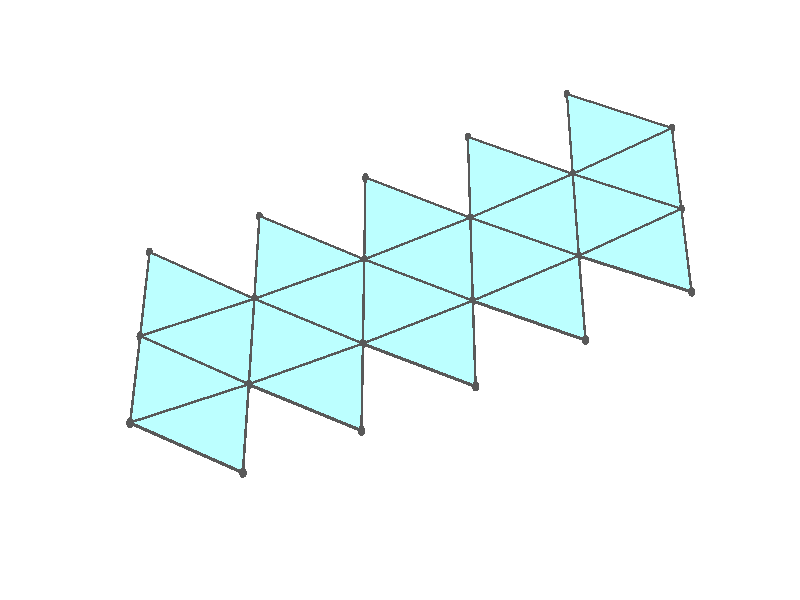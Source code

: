#version 3.7;
global_settings{assumed_gamma 1.0}
camera{perspective location <18.750000000000000000000000, 10.825317547305481014063844, 12.499999999999996447286321> right <0.133333333333333331482962, -0.230940107675850353485814, -0.000000000000000000000000> up <-0.064951905283832905846353, -0.037499999999999998612221, 0.129903810567665811692706> direction <0.750000000000000111022302, 0.433012701892219298294151, 0.499999999999999944488849> sky <-0.433012701892219298294151, -0.249999999999999944488849, 0.866025403784438707610605> look_at <18.000000000000000000000000, 10.392304845413262270881205, 11.999999999999996447286321>}
light_source{<18.750000000000000000000000, 10.825317547305481014063844, 12.499999999999996447286321> rgb<1.0,1.0,1.0>}
background{rgb<1,1,1>}
union{union{object{union{sphere{<-0.303530999103342913336689, 0.525731112119133481286326, -0.007645686096687143162853>,0.029999999999999998889777}sphere{<-0.303530999103343301914748, -0.525731112119133370264024, -0.007645686096687143162853>,0.029999999999999998889777}sphere{<0.607061998206686048717984, -0.000000000000000148687307, -0.007645686096687143162853>,0.029999999999999998889777}} pigment{rgb<0.1,0.1,0.1>}}object{union{cylinder{<-0.303530999103342913336689, 0.525731112119133481286326, -0.007645686096687143162853>,<-0.303530999103343301914748, -0.525731112119133370264024, -0.007645686096687143162853>,0.010000000000000000208167}cylinder{<-0.303530999103343301914748, -0.525731112119133370264024, -0.007645686096687143162853>,<0.607061998206686048717984, -0.000000000000000148687307, -0.007645686096687143162853>,0.010000000000000000208167}cylinder{<0.607061998206686048717984, -0.000000000000000148687307, -0.007645686096687143162853>,<-0.303530999103342913336689, 0.525731112119133481286326, -0.007645686096687143162853>,0.010000000000000000208167}} pigment{rgb<0.1,0.1,0.1>}}object{polygon{3.000000000000000000000000,<-0.303530999103342913336689, 0.525731112119133481286326, -0.007645686096687143162853>,<-0.303530999103343301914748, -0.525731112119133370264024, -0.007645686096687143162853>,<0.607061998206686048717984, -0.000000000000000148687307, -0.007645686096687143162853>} pigment{rgbft<0.5,1.0,1.0,0.1,0.1>}}}union{object{union{sphere{<-0.303530999103343024358992, 0.525731112119133481286326, -0.007645686096685960081443>,0.029999999999999998889777}sphere{<-0.303530999103343412937051, -0.525731112119133370264024, -0.007645686096685960081443>,0.029999999999999998889777}sphere{<-1.214025632423731071440898, 0.000000000000000521752027, 0.005738238769926141610855>,0.029999999999999998889777}} pigment{rgb<0.1,0.1,0.1>}}object{union{cylinder{<-0.303530999103343024358992, 0.525731112119133481286326, -0.007645686096685960081443>,<-0.303530999103343412937051, -0.525731112119133370264024, -0.007645686096685960081443>,0.010000000000000000208167}cylinder{<-0.303530999103343412937051, -0.525731112119133370264024, -0.007645686096685960081443>,<-1.214025632423731071440898, 0.000000000000000521752027, 0.005738238769926141610855>,0.010000000000000000208167}cylinder{<-1.214025632423731071440898, 0.000000000000000521752027, 0.005738238769926141610855>,<-0.303530999103343024358992, 0.525731112119133481286326, -0.007645686096685960081443>,0.010000000000000000208167}} pigment{rgb<0.1,0.1,0.1>}}object{polygon{3.000000000000000000000000,<-0.303530999103343024358992, 0.525731112119133481286326, -0.007645686096685960081443>,<-0.303530999103343412937051, -0.525731112119133370264024, -0.007645686096685960081443>,<-1.214025632423731071440898, 0.000000000000000521752027, 0.005738238769926141610855>} pigment{rgbft<0.5,1.0,1.0,0.1,0.1>}}}union{object{union{sphere{<-0.303530999103342968847841, 0.525731112119133370264024, -0.007645686096683989435574>,0.029999999999999998889777}sphere{<-1.213779738387825490875116, 1.051377038524420992615660, 0.019119995000962904108111>,0.029999999999999998889777}sphere{<-1.214025632423731071440898, 0.000000000000000666133815, 0.005738238769928113991448>,0.029999999999999998889777}} pigment{rgb<0.1,0.1,0.1>}}object{union{cylinder{<-0.303530999103342968847841, 0.525731112119133370264024, -0.007645686096683989435574>,<-1.213779738387825490875116, 1.051377038524420992615660, 0.019119995000962904108111>,0.010000000000000000208167}cylinder{<-1.213779738387825490875116, 1.051377038524420992615660, 0.019119995000962904108111>,<-1.214025632423731071440898, 0.000000000000000666133815, 0.005738238769928113991448>,0.010000000000000000208167}cylinder{<-1.214025632423731071440898, 0.000000000000000666133815, 0.005738238769928113991448>,<-0.303530999103342968847841, 0.525731112119133370264024, -0.007645686096683989435574>,0.010000000000000000208167}} pigment{rgb<0.1,0.1,0.1>}}object{polygon{3.000000000000000000000000,<-0.303530999103342968847841, 0.525731112119133370264024, -0.007645686096683989435574>,<-1.213779738387825490875116, 1.051377038524420992615660, 0.019119995000962904108111>,<-1.214025632423731071440898, 0.000000000000000666133815, 0.005738238769928113991448>} pigment{rgbft<0.5,1.0,1.0,0.1,0.1>}}}union{object{union{sphere{<-2.123880987468957926012081, 0.525475568780478630159791, 0.045881339178847277415763>,0.029999999999999998889777}sphere{<-1.213779738387825490875116, 1.051377038524421214660265, 0.019119995000964756792783>,0.029999999999999998889777}sphere{<-1.214025632423731293485503, 0.000000000000000629108311, 0.005738238769929973615014>,0.029999999999999998889777}} pigment{rgb<0.1,0.1,0.1>}}object{union{cylinder{<-2.123880987468957926012081, 0.525475568780478630159791, 0.045881339178847277415763>,<-1.213779738387825490875116, 1.051377038524421214660265, 0.019119995000964756792783>,0.010000000000000000208167}cylinder{<-1.213779738387825490875116, 1.051377038524421214660265, 0.019119995000964756792783>,<-1.214025632423731293485503, 0.000000000000000629108311, 0.005738238769929973615014>,0.010000000000000000208167}cylinder{<-1.214025632423731293485503, 0.000000000000000629108311, 0.005738238769929973615014>,<-2.123880987468957926012081, 0.525475568780478630159791, 0.045881339178847277415763>,0.010000000000000000208167}} pigment{rgb<0.1,0.1,0.1>}}object{polygon{3.000000000000000000000000,<-2.123880987468957926012081, 0.525475568780478630159791, 0.045881339178847277415763>,<-1.213779738387825490875116, 1.051377038524421214660265, 0.019119995000964756792783>,<-1.214025632423731293485503, 0.000000000000000629108311, 0.005738238769929973615014>} pigment{rgbft<0.5,1.0,1.0,0.1,0.1>}}}union{object{union{sphere{<-2.123880987468957926012081, 0.525475568780478852204396, 0.045881339178846625159736>,0.029999999999999998889777}sphere{<-1.213779738387825490875116, 1.051377038524421214660265, 0.019119995000964104536756>,0.029999999999999998889777}sphere{<-2.123094282731619486526142, 1.576597105372659290978277, 0.072634010219923911266804>,0.029999999999999998889777}} pigment{rgb<0.1,0.1,0.1>}}object{union{cylinder{<-2.123880987468957926012081, 0.525475568780478852204396, 0.045881339178846625159736>,<-1.213779738387825490875116, 1.051377038524421214660265, 0.019119995000964104536756>,0.010000000000000000208167}cylinder{<-1.213779738387825490875116, 1.051377038524421214660265, 0.019119995000964104536756>,<-2.123094282731619486526142, 1.576597105372659290978277, 0.072634010219923911266804>,0.010000000000000000208167}cylinder{<-2.123094282731619486526142, 1.576597105372659290978277, 0.072634010219923911266804>,<-2.123880987468957926012081, 0.525475568780478852204396, 0.045881339178846625159736>,0.010000000000000000208167}} pigment{rgb<0.1,0.1,0.1>}}object{polygon{3.000000000000000000000000,<-2.123880987468957926012081, 0.525475568780478852204396, 0.045881339178846625159736>,<-1.213779738387825490875116, 1.051377038524421214660265, 0.019119995000964104536756>,<-2.123094282731619486526142, 1.576597105372659290978277, 0.072634010219923911266804>} pigment{rgbft<0.5,1.0,1.0,0.1,0.1>}}}union{object{union{sphere{<-2.123880987468957926012081, 0.525475568780478741182094, 0.045881339178851981985829>,0.029999999999999998889777}sphere{<-3.032507382278241792050721, 1.050355030788755250625854, 0.112757598179105494873298>,0.029999999999999998889777}sphere{<-2.123094282731619486526142, 1.576597105372659068933672, 0.072634010219929212581746>,0.029999999999999998889777}} pigment{rgb<0.1,0.1,0.1>}}object{union{cylinder{<-2.123880987468957926012081, 0.525475568780478741182094, 0.045881339178851981985829>,<-3.032507382278241792050721, 1.050355030788755250625854, 0.112757598179105494873298>,0.010000000000000000208167}cylinder{<-3.032507382278241792050721, 1.050355030788755250625854, 0.112757598179105494873298>,<-2.123094282731619486526142, 1.576597105372659068933672, 0.072634010219929212581746>,0.010000000000000000208167}cylinder{<-2.123094282731619486526142, 1.576597105372659068933672, 0.072634010219929212581746>,<-2.123880987468957926012081, 0.525475568780478741182094, 0.045881339178851981985829>,0.010000000000000000208167}} pigment{rgb<0.1,0.1,0.1>}}object{polygon{3.000000000000000000000000,<-2.123880987468957926012081, 0.525475568780478741182094, 0.045881339178851981985829>,<-3.032507382278241792050721, 1.050355030788755250625854, 0.112757598179105494873298>,<-2.123094282731619486526142, 1.576597105372659068933672, 0.072634010219929212581746>} pigment{rgbft<0.5,1.0,1.0,0.1,0.1>}}}union{object{union{sphere{<0.607012816211864869586634, -1.051377038524420104437240, 0.005738238769926136406685>,0.029999999999999998889777}sphere{<-0.303530999103343412937051, -0.525731112119133259241721, -0.007645686096685956611996>,0.029999999999999998889777}sphere{<0.607061998206686159740286, 0.000000000000000000000000, -0.007645686096685956611996>,0.029999999999999998889777}} pigment{rgb<0.1,0.1,0.1>}}object{union{cylinder{<0.607012816211864869586634, -1.051377038524420104437240, 0.005738238769926136406685>,<-0.303530999103343412937051, -0.525731112119133259241721, -0.007645686096685956611996>,0.010000000000000000208167}cylinder{<-0.303530999103343412937051, -0.525731112119133259241721, -0.007645686096685956611996>,<0.607061998206686159740286, 0.000000000000000000000000, -0.007645686096685956611996>,0.010000000000000000208167}cylinder{<0.607061998206686159740286, 0.000000000000000000000000, -0.007645686096685956611996>,<0.607012816211864869586634, -1.051377038524420104437240, 0.005738238769926136406685>,0.010000000000000000208167}} pigment{rgb<0.1,0.1,0.1>}}object{polygon{3.000000000000000000000000,<0.607012816211864869586634, -1.051377038524420104437240, 0.005738238769926136406685>,<-0.303530999103343412937051, -0.525731112119133259241721, -0.007645686096685956611996>,<0.607061998206686159740286, 0.000000000000000000000000, -0.007645686096685956611996>} pigment{rgbft<0.5,1.0,1.0,0.1,0.1>}}}union{object{union{sphere{<0.607012816211864758564332, -1.051377038524420326481845, 0.005738238769926325491544>,0.029999999999999998889777}sphere{<1.517409093511710826973626, -0.525475568780478408115187, 0.019119995000961131220718>,0.029999999999999998889777}sphere{<0.607061998206686048717984, -0.000000000000000020572736, -0.007645686096685769261860>,0.029999999999999998889777}} pigment{rgb<0.1,0.1,0.1>}}object{union{cylinder{<0.607012816211864758564332, -1.051377038524420326481845, 0.005738238769926325491544>,<1.517409093511710826973626, -0.525475568780478408115187, 0.019119995000961131220718>,0.010000000000000000208167}cylinder{<1.517409093511710826973626, -0.525475568780478408115187, 0.019119995000961131220718>,<0.607061998206686048717984, -0.000000000000000020572736, -0.007645686096685769261860>,0.010000000000000000208167}cylinder{<0.607061998206686048717984, -0.000000000000000020572736, -0.007645686096685769261860>,<0.607012816211864758564332, -1.051377038524420326481845, 0.005738238769926325491544>,0.010000000000000000208167}} pigment{rgb<0.1,0.1,0.1>}}object{polygon{3.000000000000000000000000,<0.607012816211864758564332, -1.051377038524420326481845, 0.005738238769926325491544>,<1.517409093511710826973626, -0.525475568780478408115187, 0.019119995000961131220718>,<0.607061998206686048717984, -0.000000000000000020572736, -0.007645686096685769261860>} pigment{rgbft<0.5,1.0,1.0,0.1,0.1>}}}union{object{union{sphere{<0.607012816211865091631239, -1.051377038524420770571055, 0.005738238769926434779123>,0.029999999999999998889777}sphere{<1.517409093511711049018231, -0.525475568780478852204396, 0.019119995000961245712467>,0.029999999999999998889777}sphere{<1.517015685366448707327436, -1.576597105372659957112091, 0.045881339178843766335447>,0.029999999999999998889777}} pigment{rgb<0.1,0.1,0.1>}}object{union{cylinder{<0.607012816211865091631239, -1.051377038524420770571055, 0.005738238769926434779123>,<1.517409093511711049018231, -0.525475568780478852204396, 0.019119995000961245712467>,0.010000000000000000208167}cylinder{<1.517409093511711049018231, -0.525475568780478852204396, 0.019119995000961245712467>,<1.517015685366448707327436, -1.576597105372659957112091, 0.045881339178843766335447>,0.010000000000000000208167}cylinder{<1.517015685366448707327436, -1.576597105372659957112091, 0.045881339178843766335447>,<0.607012816211865091631239, -1.051377038524420770571055, 0.005738238769926434779123>,0.010000000000000000208167}} pigment{rgb<0.1,0.1,0.1>}}object{polygon{3.000000000000000000000000,<0.607012816211865091631239, -1.051377038524420770571055, 0.005738238769926434779123>,<1.517409093511711049018231, -0.525475568780478852204396, 0.019119995000961245712467>,<1.517015685366448707327436, -1.576597105372659957112091, 0.045881339178843766335447>} pigment{rgbft<0.5,1.0,1.0,0.1,0.1>}}}union{object{union{sphere{<2.426920286151542427433014, -1.050355030788756582893484, 0.072634010219922218176691>,0.029999999999999998889777}sphere{<1.517409093511710604929021, -0.525475568780478741182094, 0.019119995000962508591158>,0.029999999999999998889777}sphere{<1.517015685366448707327436, -1.576597105372659513022882, 0.045881339178845015336350>,0.029999999999999998889777}} pigment{rgb<0.1,0.1,0.1>}}object{union{cylinder{<2.426920286151542427433014, -1.050355030788756582893484, 0.072634010219922218176691>,<1.517409093511710604929021, -0.525475568780478741182094, 0.019119995000962508591158>,0.010000000000000000208167}cylinder{<1.517409093511710604929021, -0.525475568780478741182094, 0.019119995000962508591158>,<1.517015685366448707327436, -1.576597105372659513022882, 0.045881339178845015336350>,0.010000000000000000208167}cylinder{<1.517015685366448707327436, -1.576597105372659513022882, 0.045881339178845015336350>,<2.426920286151542427433014, -1.050355030788756582893484, 0.072634010219922218176691>,0.010000000000000000208167}} pigment{rgb<0.1,0.1,0.1>}}object{polygon{3.000000000000000000000000,<2.426920286151542427433014, -1.050355030788756582893484, 0.072634010219922218176691>,<1.517409093511710604929021, -0.525475568780478741182094, 0.019119995000962508591158>,<1.517015685366448707327436, -1.576597105372659513022882, 0.045881339178845015336350>} pigment{rgbft<0.5,1.0,1.0,0.1,0.1>}}}union{object{union{sphere{<-0.303530999103342913336689, 0.525731112119133592308629, -0.007645686096685958346719>,0.029999999999999998889777}sphere{<0.607012816211865535720449, 1.051377038524420104437240, 0.005738238769926138141408>,0.029999999999999998889777}sphere{<0.607061998206686048717984, 0.000000000000000000000000, -0.007645686096685956611996>,0.029999999999999998889777}} pigment{rgb<0.1,0.1,0.1>}}object{union{cylinder{<-0.303530999103342913336689, 0.525731112119133592308629, -0.007645686096685958346719>,<0.607012816211865535720449, 1.051377038524420104437240, 0.005738238769926138141408>,0.010000000000000000208167}cylinder{<0.607012816211865535720449, 1.051377038524420104437240, 0.005738238769926138141408>,<0.607061998206686048717984, 0.000000000000000000000000, -0.007645686096685956611996>,0.010000000000000000208167}cylinder{<0.607061998206686048717984, 0.000000000000000000000000, -0.007645686096685956611996>,<-0.303530999103342913336689, 0.525731112119133592308629, -0.007645686096685958346719>,0.010000000000000000208167}} pigment{rgb<0.1,0.1,0.1>}}object{polygon{3.000000000000000000000000,<-0.303530999103342913336689, 0.525731112119133592308629, -0.007645686096685958346719>,<0.607012816211865535720449, 1.051377038524420104437240, 0.005738238769926138141408>,<0.607061998206686048717984, 0.000000000000000000000000, -0.007645686096685956611996>} pigment{rgbft<0.5,1.0,1.0,0.1,0.1>}}}union{object{union{sphere{<-1.213779738387826601098141, -1.051377038524419438303426, 0.019119995000962897169217>,0.029999999999999998889777}sphere{<-0.303530999103343523959353, -0.525731112119133481286326, -0.007645686096683999843915>,0.029999999999999998889777}sphere{<-1.214025632423730849396293, 0.000000000000000444089210, 0.005738238769928103583107>,0.029999999999999998889777}} pigment{rgb<0.1,0.1,0.1>}}object{union{cylinder{<-1.213779738387826601098141, -1.051377038524419438303426, 0.019119995000962897169217>,<-0.303530999103343523959353, -0.525731112119133481286326, -0.007645686096683999843915>,0.010000000000000000208167}cylinder{<-0.303530999103343523959353, -0.525731112119133481286326, -0.007645686096683999843915>,<-1.214025632423730849396293, 0.000000000000000444089210, 0.005738238769928103583107>,0.010000000000000000208167}cylinder{<-1.214025632423730849396293, 0.000000000000000444089210, 0.005738238769928103583107>,<-1.213779738387826601098141, -1.051377038524419438303426, 0.019119995000962897169217>,0.010000000000000000208167}} pigment{rgb<0.1,0.1,0.1>}}object{polygon{3.000000000000000000000000,<-1.213779738387826601098141, -1.051377038524419438303426, 0.019119995000962897169217>,<-0.303530999103343523959353, -0.525731112119133481286326, -0.007645686096683999843915>,<-1.214025632423730849396293, 0.000000000000000444089210, 0.005738238769928103583107>} pigment{rgbft<0.5,1.0,1.0,0.1,0.1>}}}union{object{union{sphere{<-0.303530999103342913336689, 0.525731112119133481286326, -0.007645686096682405633040>,0.029999999999999998889777}sphere{<-1.213779738387825268830511, 1.051377038524420992615660, 0.019119995000964486175921>,0.029999999999999998889777}sphere{<-0.303039250874444610062142, 1.576852607304897180284797, 0.019115658081200082030193>,0.029999999999999998889777}} pigment{rgb<0.1,0.1,0.1>}}object{union{cylinder{<-0.303530999103342913336689, 0.525731112119133481286326, -0.007645686096682405633040>,<-1.213779738387825268830511, 1.051377038524420992615660, 0.019119995000964486175921>,0.010000000000000000208167}cylinder{<-1.213779738387825268830511, 1.051377038524420992615660, 0.019119995000964486175921>,<-0.303039250874444610062142, 1.576852607304897180284797, 0.019115658081200082030193>,0.010000000000000000208167}cylinder{<-0.303039250874444610062142, 1.576852607304897180284797, 0.019115658081200082030193>,<-0.303530999103342913336689, 0.525731112119133481286326, -0.007645686096682405633040>,0.010000000000000000208167}} pigment{rgb<0.1,0.1,0.1>}}object{polygon{3.000000000000000000000000,<-0.303530999103342913336689, 0.525731112119133481286326, -0.007645686096682405633040>,<-1.213779738387825268830511, 1.051377038524420992615660, 0.019119995000964486175921>,<-0.303039250874444610062142, 1.576852607304897180284797, 0.019115658081200082030193>} pigment{rgbft<0.5,1.0,1.0,0.1,0.1>}}}union{object{union{sphere{<-2.123880987468957926012081, 0.525475568780478630159791, 0.045881339178847457827004>,0.029999999999999998889777}sphere{<-2.123586030960517678778388, -0.525986614051371037525939, 0.045872666042042223311093>,0.029999999999999998889777}sphere{<-1.214025632423731293485503, 0.000000000000000444089210, 0.005738238769930154026255>,0.029999999999999998889777}} pigment{rgb<0.1,0.1,0.1>}}object{union{cylinder{<-2.123880987468957926012081, 0.525475568780478630159791, 0.045881339178847457827004>,<-2.123586030960517678778388, -0.525986614051371037525939, 0.045872666042042223311093>,0.010000000000000000208167}cylinder{<-2.123586030960517678778388, -0.525986614051371037525939, 0.045872666042042223311093>,<-1.214025632423731293485503, 0.000000000000000444089210, 0.005738238769930154026255>,0.010000000000000000208167}cylinder{<-1.214025632423731293485503, 0.000000000000000444089210, 0.005738238769930154026255>,<-2.123880987468957926012081, 0.525475568780478630159791, 0.045881339178847457827004>,0.010000000000000000208167}} pigment{rgb<0.1,0.1,0.1>}}object{polygon{3.000000000000000000000000,<-2.123880987468957926012081, 0.525475568780478630159791, 0.045881339178847457827004>,<-2.123586030960517678778388, -0.525986614051371037525939, 0.045872666042042223311093>,<-1.214025632423731293485503, 0.000000000000000444089210, 0.005738238769930154026255>} pigment{rgbft<0.5,1.0,1.0,0.1,0.1>}}}union{object{union{sphere{<-1.212452350421069136032770, 2.102072756959261656817262, 0.059239246040377058211135>,0.029999999999999998889777}sphere{<-1.213779738387825268830511, 1.051377038524421436704870, 0.019119995000965048226327>,0.029999999999999998889777}sphere{<-2.123094282731619042436932, 1.576597105372659735067487, 0.072634010219924854956375>,0.029999999999999998889777}} pigment{rgb<0.1,0.1,0.1>}}object{union{cylinder{<-1.212452350421069136032770, 2.102072756959261656817262, 0.059239246040377058211135>,<-1.213779738387825268830511, 1.051377038524421436704870, 0.019119995000965048226327>,0.010000000000000000208167}cylinder{<-1.213779738387825268830511, 1.051377038524421436704870, 0.019119995000965048226327>,<-2.123094282731619042436932, 1.576597105372659735067487, 0.072634010219924854956375>,0.010000000000000000208167}cylinder{<-2.123094282731619042436932, 1.576597105372659735067487, 0.072634010219924854956375>,<-1.212452350421069136032770, 2.102072756959261656817262, 0.059239246040377058211135>,0.010000000000000000208167}} pigment{rgb<0.1,0.1,0.1>}}object{polygon{3.000000000000000000000000,<-1.212452350421069136032770, 2.102072756959261656817262, 0.059239246040377058211135>,<-1.213779738387825268830511, 1.051377038524421436704870, 0.019119995000965048226327>,<-2.123094282731619042436932, 1.576597105372659735067487, 0.072634010219924854956375>} pigment{rgbft<0.5,1.0,1.0,0.1,0.1>}}}union{object{union{sphere{<-2.123880987468957926012081, 0.525475568780478852204396, 0.045881339178852099947026>,0.029999999999999998889777}sphere{<-3.032507382278241792050721, 1.050355030788755250625854, 0.112757598179105619773388>,0.029999999999999998889777}sphere{<-3.032458582678811964683518, -0.001021842136831985214940, 0.099360669579752036728593>,0.029999999999999998889777}} pigment{rgb<0.1,0.1,0.1>}}object{union{cylinder{<-2.123880987468957926012081, 0.525475568780478852204396, 0.045881339178852099947026>,<-3.032507382278241792050721, 1.050355030788755250625854, 0.112757598179105619773388>,0.010000000000000000208167}cylinder{<-3.032507382278241792050721, 1.050355030788755250625854, 0.112757598179105619773388>,<-3.032458582678811964683518, -0.001021842136831985214940, 0.099360669579752036728593>,0.010000000000000000208167}cylinder{<-3.032458582678811964683518, -0.001021842136831985214940, 0.099360669579752036728593>,<-2.123880987468957926012081, 0.525475568780478852204396, 0.045881339178852099947026>,0.010000000000000000208167}} pigment{rgb<0.1,0.1,0.1>}}object{polygon{3.000000000000000000000000,<-2.123880987468957926012081, 0.525475568780478852204396, 0.045881339178852099947026>,<-3.032507382278241792050721, 1.050355030788755250625854, 0.112757598179105619773388>,<-3.032458582678811964683518, -0.001021842136831985214940, 0.099360669579752036728593>} pigment{rgbft<0.5,1.0,1.0,0.1,0.1>}}}union{object{union{sphere{<0.607012816211864536519727, -1.051377038524419882392635, 0.005738238769928098378936>,0.029999999999999998889777}sphere{<-0.303530999103343412937051, -0.525731112119133592308629, -0.007645686096683992905021>,0.029999999999999998889777}sphere{<-0.303629355123885558143115, -1.576852607304897180284797, 0.019119995000962911047004>,0.029999999999999998889777}} pigment{rgb<0.1,0.1,0.1>}}object{union{cylinder{<0.607012816211864536519727, -1.051377038524419882392635, 0.005738238769928098378936>,<-0.303530999103343412937051, -0.525731112119133592308629, -0.007645686096683992905021>,0.010000000000000000208167}cylinder{<-0.303530999103343412937051, -0.525731112119133592308629, -0.007645686096683992905021>,<-0.303629355123885558143115, -1.576852607304897180284797, 0.019119995000962911047004>,0.010000000000000000208167}cylinder{<-0.303629355123885558143115, -1.576852607304897180284797, 0.019119995000962911047004>,<0.607012816211864536519727, -1.051377038524419882392635, 0.005738238769928098378936>,0.010000000000000000208167}} pigment{rgb<0.1,0.1,0.1>}}object{polygon{3.000000000000000000000000,<0.607012816211864536519727, -1.051377038524419882392635, 0.005738238769928098378936>,<-0.303530999103343412937051, -0.525731112119133592308629, -0.007645686096683992905021>,<-0.303629355123885558143115, -1.576852607304897180284797, 0.019119995000962911047004>} pigment{rgbft<0.5,1.0,1.0,0.1,0.1>}}}union{object{union{sphere{<1.517114041386992795423794, 0.525986614051371481615149, 0.019115658081198312612248>,0.029999999999999998889777}sphere{<1.517409093511711049018231, -0.525475568780478186070582, 0.019119995000962678594059>,0.029999999999999998889777}sphere{<0.607061998206686048717984, 0.000000000000000111022302, -0.007645686096684218419073>,0.029999999999999998889777}} pigment{rgb<0.1,0.1,0.1>}}object{union{cylinder{<1.517114041386992795423794, 0.525986614051371481615149, 0.019115658081198312612248>,<1.517409093511711049018231, -0.525475568780478186070582, 0.019119995000962678594059>,0.010000000000000000208167}cylinder{<1.517409093511711049018231, -0.525475568780478186070582, 0.019119995000962678594059>,<0.607061998206686048717984, 0.000000000000000111022302, -0.007645686096684218419073>,0.010000000000000000208167}cylinder{<0.607061998206686048717984, 0.000000000000000111022302, -0.007645686096684218419073>,<1.517114041386992795423794, 0.525986614051371481615149, 0.019115658081198312612248>,0.010000000000000000208167}} pigment{rgb<0.1,0.1,0.1>}}object{polygon{3.000000000000000000000000,<1.517114041386992795423794, 0.525986614051371481615149, 0.019115658081198312612248>,<1.517409093511711049018231, -0.525475568780478186070582, 0.019119995000962678594059>,<0.607061998206686048717984, 0.000000000000000111022302, -0.007645686096684218419073>} pigment{rgbft<0.5,1.0,1.0,0.1,0.1>}}}union{object{union{sphere{<0.607012816211865313675844, -1.051377038524420992615660, 0.005738238769926672436239>,0.029999999999999998889777}sphere{<0.606275245661206829694834, -2.102072756959261212728052, 0.045872666042038712230777>,0.029999999999999998889777}sphere{<1.517015685366448485282831, -1.576597105372659957112091, 0.045881339178844009196734>,0.029999999999999998889777}} pigment{rgb<0.1,0.1,0.1>}}object{union{cylinder{<0.607012816211865313675844, -1.051377038524420992615660, 0.005738238769926672436239>,<0.606275245661206829694834, -2.102072756959261212728052, 0.045872666042038712230777>,0.010000000000000000208167}cylinder{<0.606275245661206829694834, -2.102072756959261212728052, 0.045872666042038712230777>,<1.517015685366448485282831, -1.576597105372659957112091, 0.045881339178844009196734>,0.010000000000000000208167}cylinder{<1.517015685366448485282831, -1.576597105372659957112091, 0.045881339178844009196734>,<0.607012816211865313675844, -1.051377038524420992615660, 0.005738238769926672436239>,0.010000000000000000208167}} pigment{rgb<0.1,0.1,0.1>}}object{polygon{3.000000000000000000000000,<0.607012816211865313675844, -1.051377038524420992615660, 0.005738238769926672436239>,<0.606275245661206829694834, -2.102072756959261212728052, 0.045872666042038712230777>,<1.517015685366448485282831, -1.576597105372659957112091, 0.045881339178844009196734>} pigment{rgbft<0.5,1.0,1.0,0.1,0.1>}}}union{object{union{sphere{<2.426920286151542427433014, -1.050355030788756582893484, 0.072634010219923245132989>,0.029999999999999998889777}sphere{<1.517409093511710382884417, -0.525475568780478852204396, 0.019119995000963532078009>,0.029999999999999998889777}sphere{<2.426674583340445501278282, 0.001021842136830652947310, 0.059239246040375406754386>,0.029999999999999998889777}} pigment{rgb<0.1,0.1,0.1>}}object{union{cylinder{<2.426920286151542427433014, -1.050355030788756582893484, 0.072634010219923245132989>,<1.517409093511710382884417, -0.525475568780478852204396, 0.019119995000963532078009>,0.010000000000000000208167}cylinder{<1.517409093511710382884417, -0.525475568780478852204396, 0.019119995000963532078009>,<2.426674583340445501278282, 0.001021842136830652947310, 0.059239246040375406754386>,0.010000000000000000208167}cylinder{<2.426674583340445501278282, 0.001021842136830652947310, 0.059239246040375406754386>,<2.426920286151542427433014, -1.050355030788756582893484, 0.072634010219923245132989>,0.010000000000000000208167}} pigment{rgb<0.1,0.1,0.1>}}object{polygon{3.000000000000000000000000,<2.426920286151542427433014, -1.050355030788756582893484, 0.072634010219923245132989>,<1.517409093511710382884417, -0.525475568780478852204396, 0.019119995000963532078009>,<2.426674583340445501278282, 0.001021842136830652947310, 0.059239246040375406754386>} pigment{rgbft<0.5,1.0,1.0,0.1,0.1>}}}}
